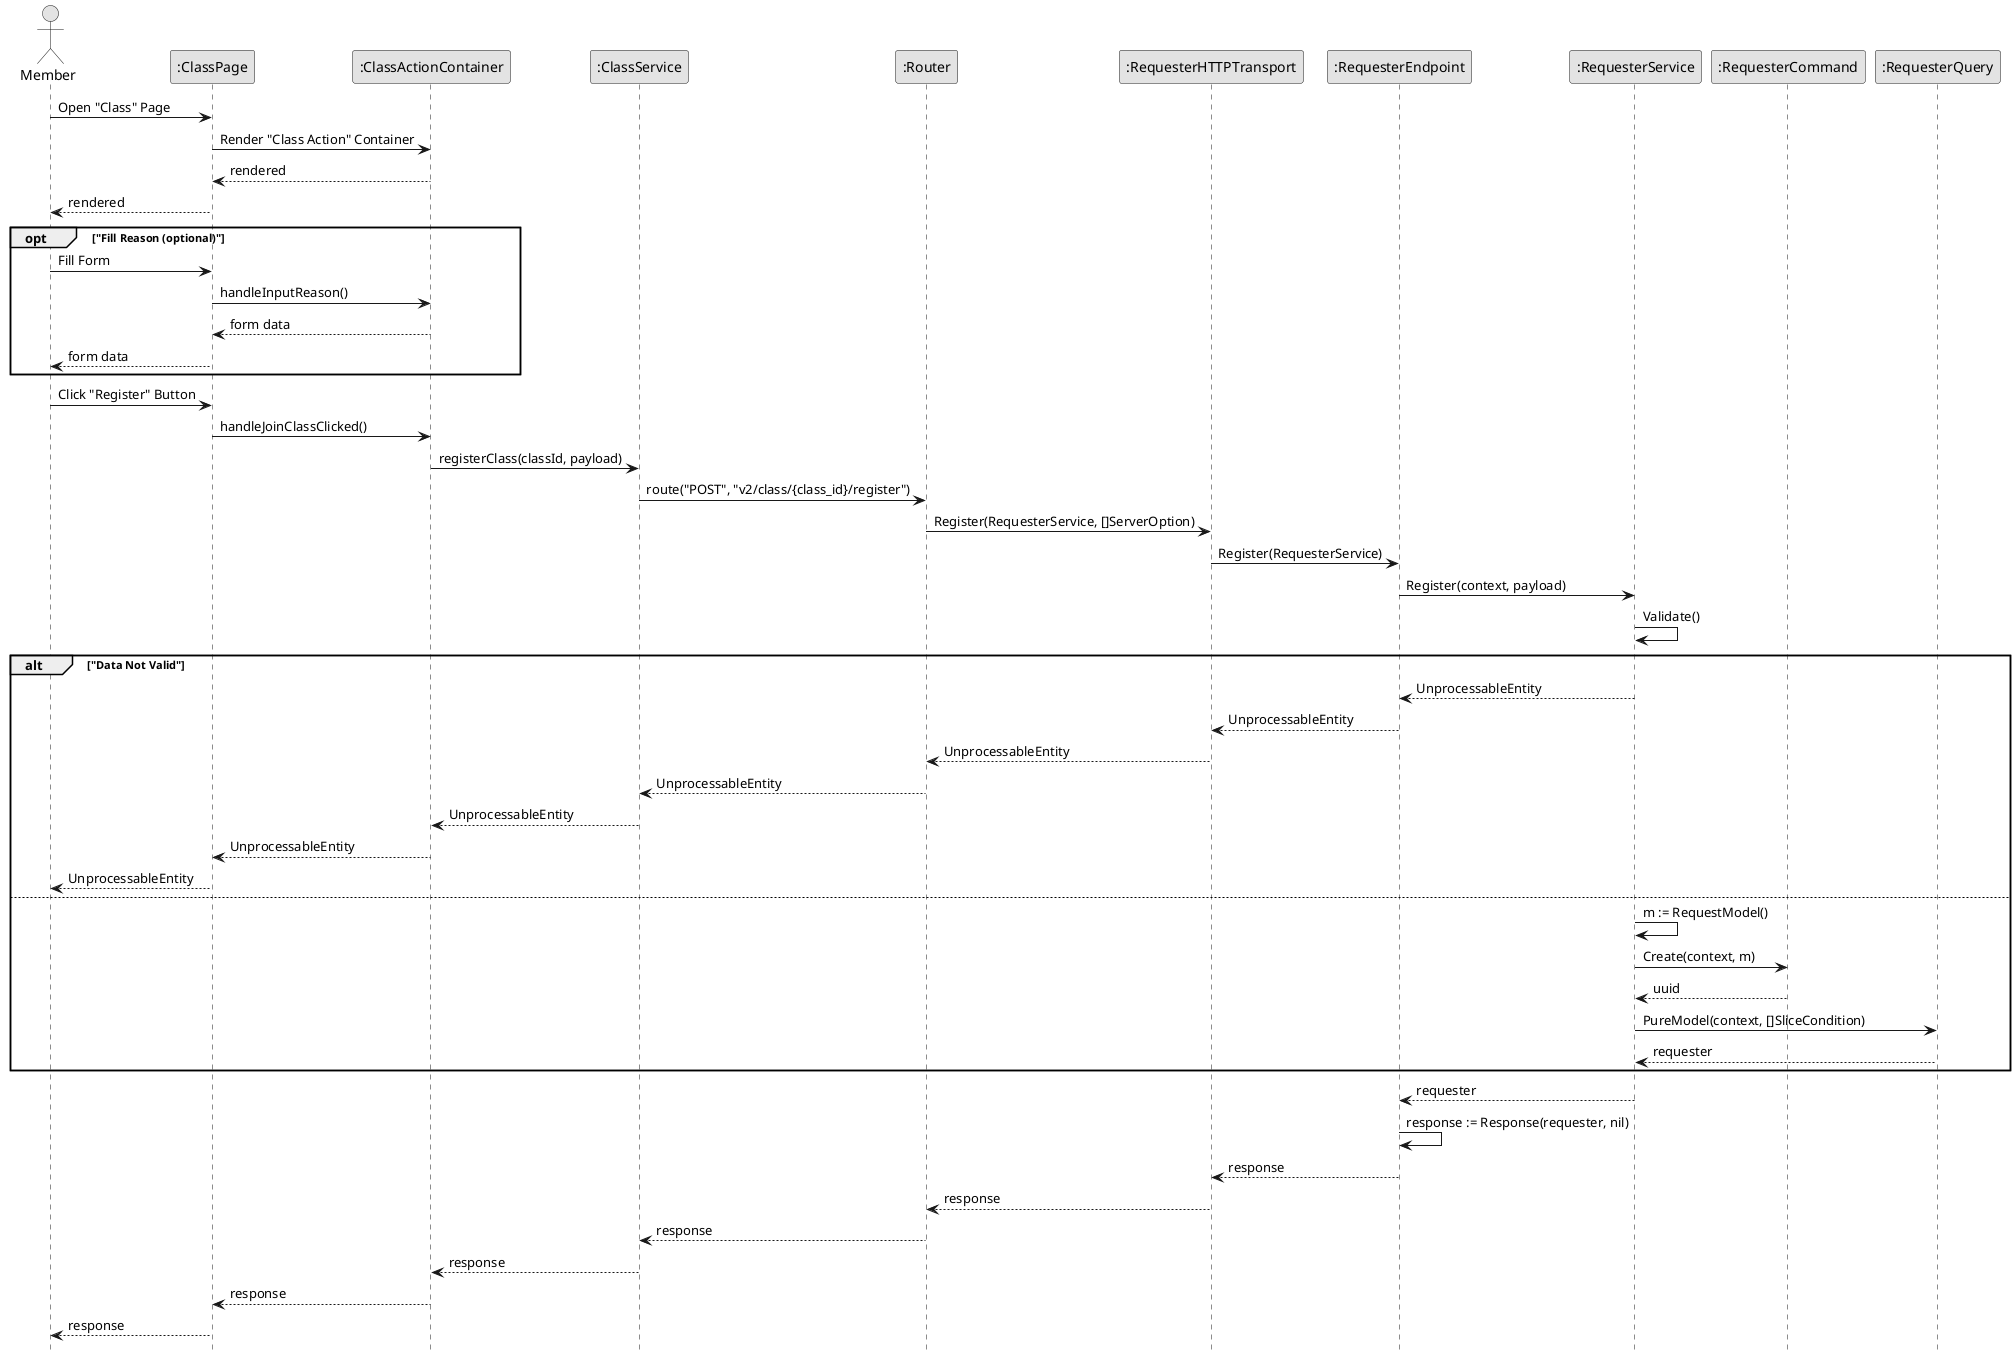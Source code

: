@startuml RegisterClass

skinparam Monochrome true
skinparam Shadowing false
hide footbox

actor Member
participant ":ClassPage" as ClassPage
participant ":ClassActionContainer" as ClassActionContainer
participant ":ClassService" as FEClassService
participant ":Router" as Router
participant ":RequesterHTTPTransport" as RequesterHTTPTransport
participant ":RequesterEndpoint" as RequesterEndpoint
participant ":RequesterService" as RequesterService
participant ":RequesterCommand" as RequesterCommand
participant ":RequesterQuery" as RequesterQuery

Member->ClassPage: Open "Class" Page
ClassPage->ClassActionContainer: Render "Class Action" Container
ClassActionContainer-->ClassPage: rendered
ClassPage-->Member: rendered

opt "Fill Reason (optional)"
    Member->ClassPage: Fill Form
    ClassPage->ClassActionContainer: handleInputReason()
    ClassActionContainer-->ClassPage: form data
    ClassPage-->Member: form data
end

Member->ClassPage: Click "Register" Button
ClassPage->ClassActionContainer: handleJoinClassClicked()
ClassActionContainer->FEClassService: registerClass(classId, payload)
FEClassService->Router: route("POST", "v2/class/{class_id}/register")
Router->RequesterHTTPTransport: Register(RequesterService, []ServerOption)
RequesterHTTPTransport->RequesterEndpoint: Register(RequesterService)
RequesterEndpoint->RequesterService: Register(context, payload)
RequesterService->RequesterService: Validate()

alt "Data Not Valid"
    RequesterService-->RequesterEndpoint: UnprocessableEntity
    RequesterEndpoint-->RequesterHTTPTransport: UnprocessableEntity
    RequesterHTTPTransport-->Router: UnprocessableEntity
    Router-->FEClassService: UnprocessableEntity
    FEClassService-->ClassActionContainer: UnprocessableEntity
    ClassActionContainer-->ClassPage: UnprocessableEntity
    ClassPage-->Member: UnprocessableEntity
else
    RequesterService->RequesterService: m := RequestModel()
    RequesterService->RequesterCommand: Create(context, m)
    RequesterCommand-->RequesterService: uuid

    RequesterService->RequesterQuery: PureModel(context, []SliceCondition)
    RequesterQuery-->RequesterService: requester
end

RequesterService-->RequesterEndpoint: requester
RequesterEndpoint->RequesterEndpoint: response := Response(requester, nil)
RequesterEndpoint-->RequesterHTTPTransport: response
RequesterHTTPTransport-->Router: response
Router-->FEClassService: response
FEClassService-->ClassActionContainer: response
ClassActionContainer-->ClassPage: response
ClassPage-->Member: response

@enduml